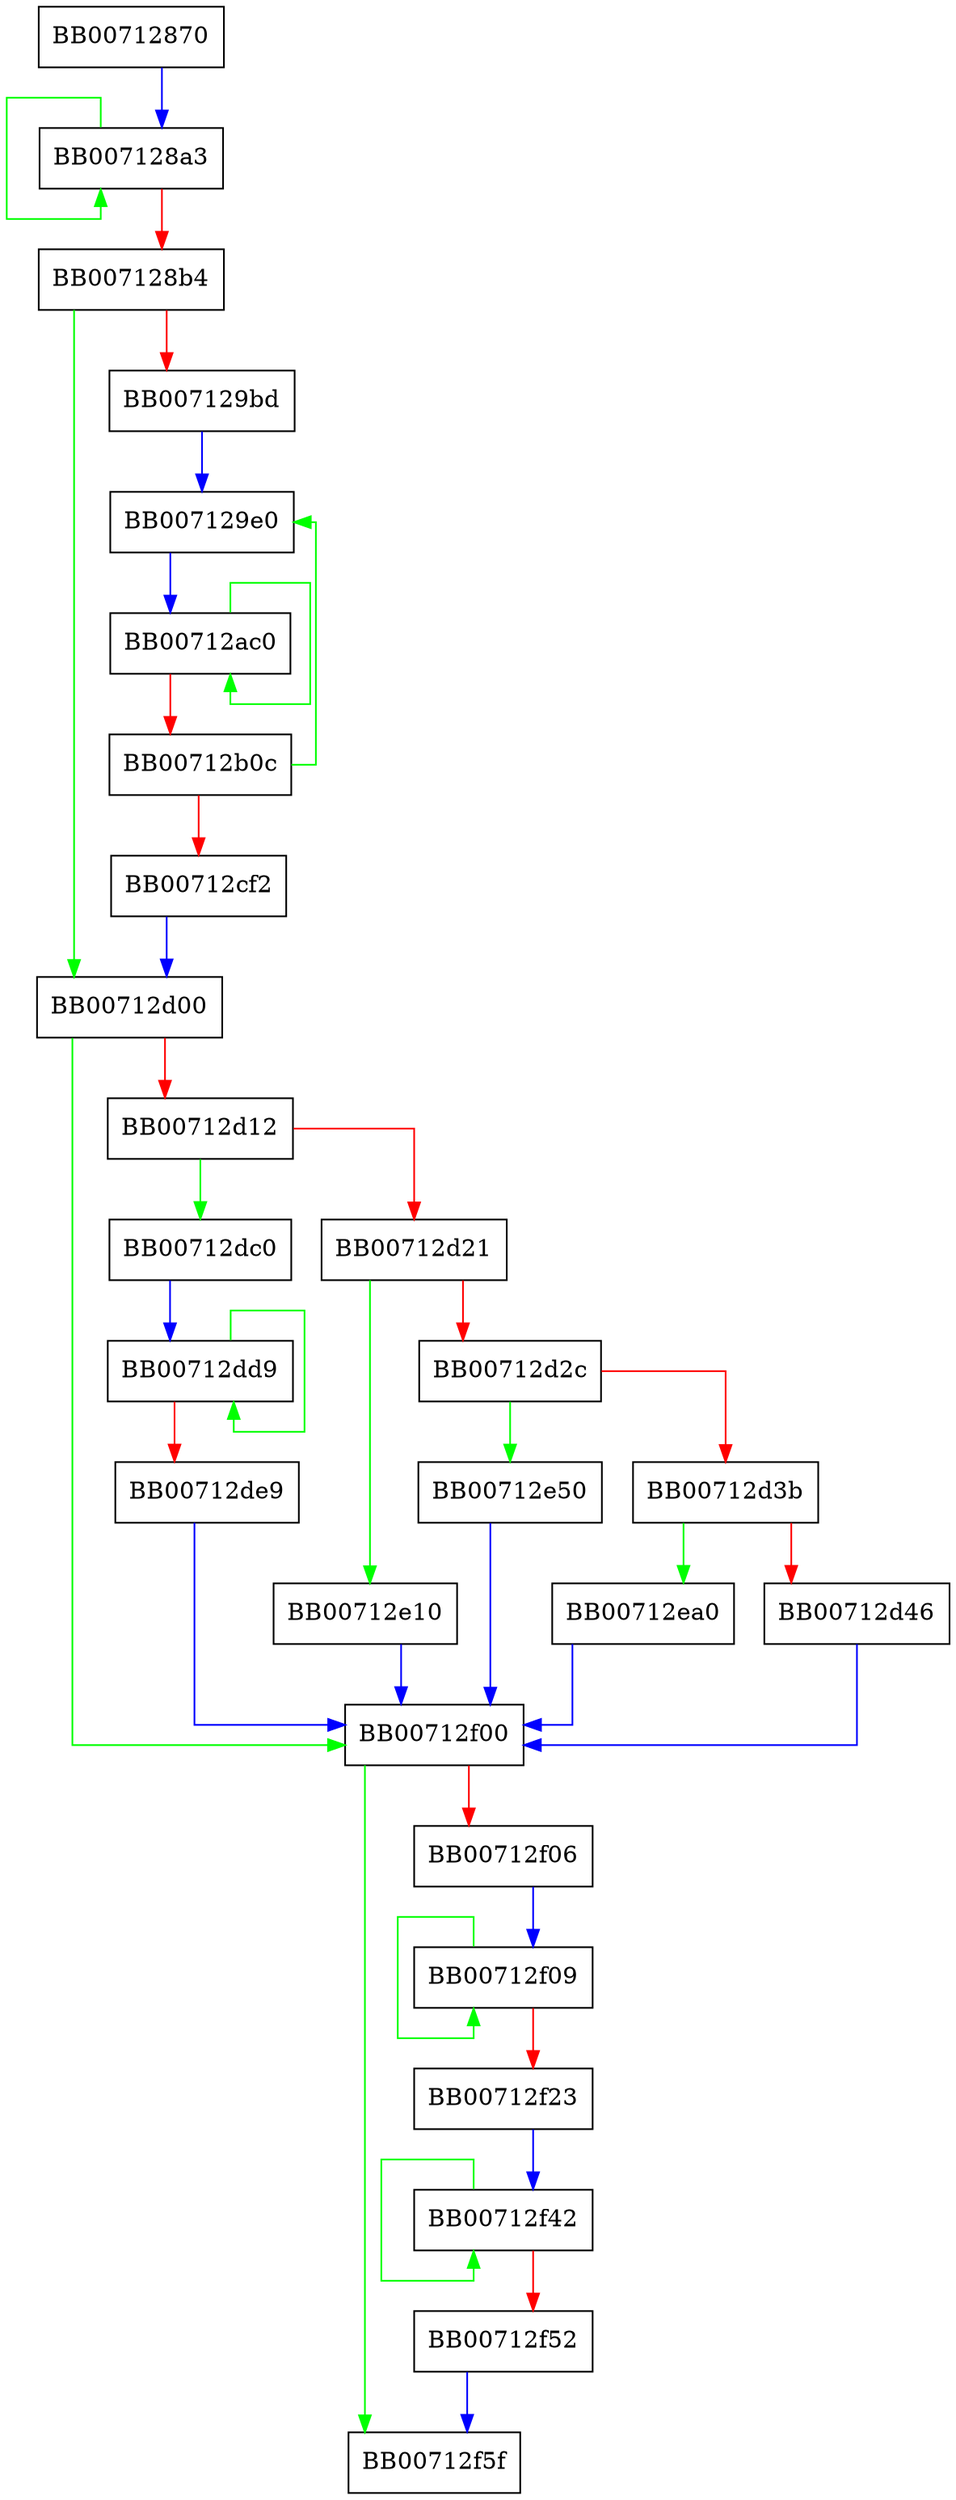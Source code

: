 digraph aesni_xts_encrypt {
  node [shape="box"];
  graph [splines=ortho];
  BB00712870 -> BB007128a3 [color="blue"];
  BB007128a3 -> BB007128a3 [color="green"];
  BB007128a3 -> BB007128b4 [color="red"];
  BB007128b4 -> BB00712d00 [color="green"];
  BB007128b4 -> BB007129bd [color="red"];
  BB007129bd -> BB007129e0 [color="blue"];
  BB007129e0 -> BB00712ac0 [color="blue"];
  BB00712ac0 -> BB00712ac0 [color="green"];
  BB00712ac0 -> BB00712b0c [color="red"];
  BB00712b0c -> BB007129e0 [color="green"];
  BB00712b0c -> BB00712cf2 [color="red"];
  BB00712cf2 -> BB00712d00 [color="blue"];
  BB00712d00 -> BB00712f00 [color="green"];
  BB00712d00 -> BB00712d12 [color="red"];
  BB00712d12 -> BB00712dc0 [color="green"];
  BB00712d12 -> BB00712d21 [color="red"];
  BB00712d21 -> BB00712e10 [color="green"];
  BB00712d21 -> BB00712d2c [color="red"];
  BB00712d2c -> BB00712e50 [color="green"];
  BB00712d2c -> BB00712d3b [color="red"];
  BB00712d3b -> BB00712ea0 [color="green"];
  BB00712d3b -> BB00712d46 [color="red"];
  BB00712d46 -> BB00712f00 [color="blue"];
  BB00712dc0 -> BB00712dd9 [color="blue"];
  BB00712dd9 -> BB00712dd9 [color="green"];
  BB00712dd9 -> BB00712de9 [color="red"];
  BB00712de9 -> BB00712f00 [color="blue"];
  BB00712e10 -> BB00712f00 [color="blue"];
  BB00712e50 -> BB00712f00 [color="blue"];
  BB00712ea0 -> BB00712f00 [color="blue"];
  BB00712f00 -> BB00712f5f [color="green"];
  BB00712f00 -> BB00712f06 [color="red"];
  BB00712f06 -> BB00712f09 [color="blue"];
  BB00712f09 -> BB00712f09 [color="green"];
  BB00712f09 -> BB00712f23 [color="red"];
  BB00712f23 -> BB00712f42 [color="blue"];
  BB00712f42 -> BB00712f42 [color="green"];
  BB00712f42 -> BB00712f52 [color="red"];
  BB00712f52 -> BB00712f5f [color="blue"];
}